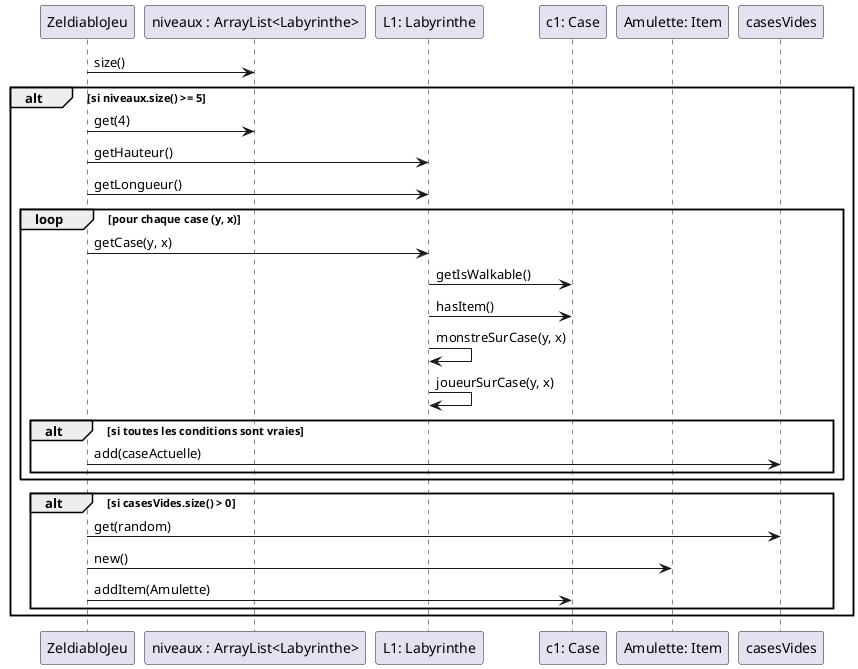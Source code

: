 @startuml
participant ZeldiabloJeu
participant "niveaux : ArrayList<Labyrinthe>" as niveaux
participant "L1: Labyrinthe" as Labyrinthe
participant "c1: Case" as Case
participant "Amulette: Item" as Amulette

ZeldiabloJeu -> niveaux : size()
alt si niveaux.size() >= 5
    ZeldiabloJeu -> niveaux : get(4)
    ZeldiabloJeu -> Labyrinthe : getHauteur()
    ZeldiabloJeu -> Labyrinthe : getLongueur()
    loop pour chaque case (y, x)
        ZeldiabloJeu -> Labyrinthe : getCase(y, x)
        Labyrinthe -> Case : getIsWalkable()
        Labyrinthe -> Case : hasItem()
        Labyrinthe -> Labyrinthe : monstreSurCase(y, x)
        Labyrinthe -> Labyrinthe : joueurSurCase(y, x)
        alt si toutes les conditions sont vraies
            ZeldiabloJeu -> casesVides : add(caseActuelle)
        end
    end
    alt si casesVides.size() > 0
        ZeldiabloJeu -> casesVides : get(random)
        ZeldiabloJeu -> Amulette : new()
        ZeldiabloJeu -> Case : addItem(Amulette)
    end
end
@enduml